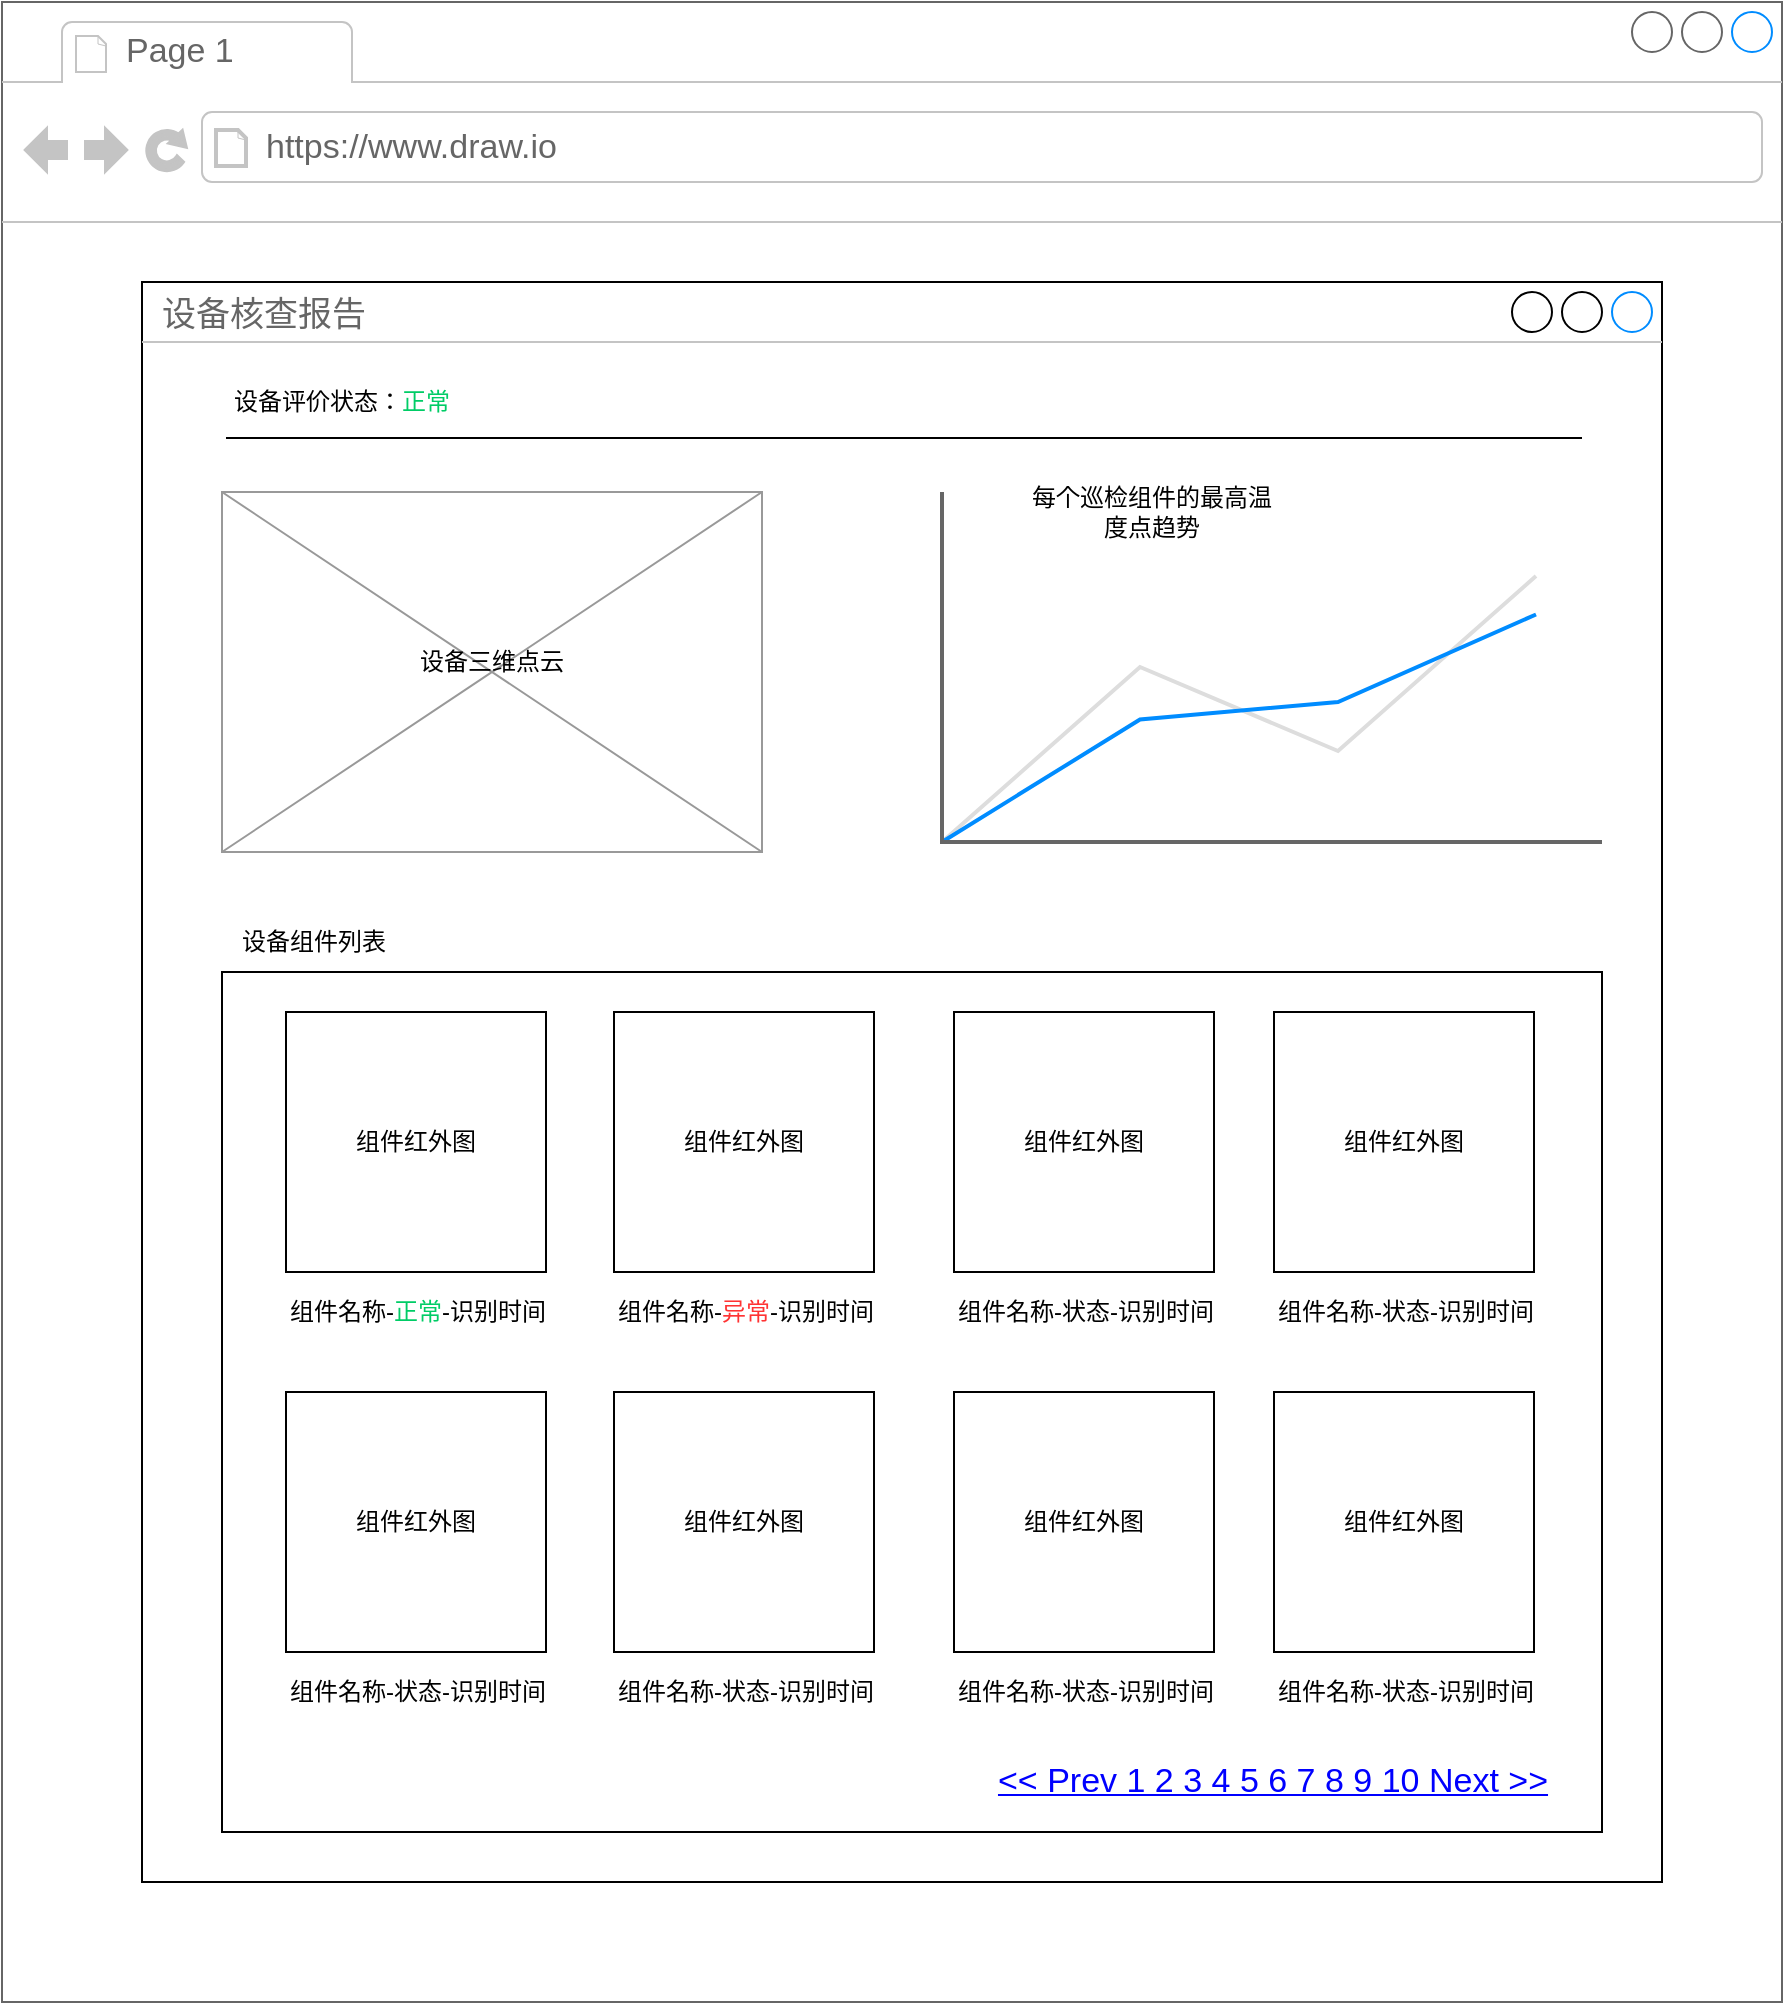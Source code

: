 <mxfile version="13.1.1" type="github">
  <diagram name="Page-1" id="03018318-947c-dd8e-b7a3-06fadd420f32">
    <mxGraphModel dx="1331" dy="726" grid="1" gridSize="10" guides="1" tooltips="1" connect="1" arrows="1" fold="1" page="1" pageScale="1" pageWidth="1100" pageHeight="850" background="#ffffff" math="0" shadow="0">
      <root>
        <mxCell id="0" />
        <mxCell id="1" parent="0" />
        <mxCell id="Vu82RvFn6foe88y3yQ2z-1" value="" style="strokeWidth=1;shadow=0;dashed=0;align=center;html=1;shape=mxgraph.mockup.containers.browserWindow;rSize=0;strokeColor=#666666;strokeColor2=#008cff;strokeColor3=#c4c4c4;mainText=,;recursiveResize=0;" vertex="1" parent="1">
          <mxGeometry x="48" y="180" width="890" height="1000" as="geometry" />
        </mxCell>
        <mxCell id="Vu82RvFn6foe88y3yQ2z-2" value="Page 1" style="strokeWidth=1;shadow=0;dashed=0;align=center;html=1;shape=mxgraph.mockup.containers.anchor;fontSize=17;fontColor=#666666;align=left;" vertex="1" parent="Vu82RvFn6foe88y3yQ2z-1">
          <mxGeometry x="60" y="12" width="110" height="26" as="geometry" />
        </mxCell>
        <mxCell id="Vu82RvFn6foe88y3yQ2z-3" value="https://www.draw.io" style="strokeWidth=1;shadow=0;dashed=0;align=center;html=1;shape=mxgraph.mockup.containers.anchor;rSize=0;fontSize=17;fontColor=#666666;align=left;" vertex="1" parent="Vu82RvFn6foe88y3yQ2z-1">
          <mxGeometry x="130" y="60" width="250" height="26" as="geometry" />
        </mxCell>
        <mxCell id="Vu82RvFn6foe88y3yQ2z-4" value="设备核查报告" style="strokeWidth=1;shadow=0;dashed=0;align=center;html=1;shape=mxgraph.mockup.containers.window;align=left;verticalAlign=top;spacingLeft=8;strokeColor2=#008cff;strokeColor3=#c4c4c4;fontColor=#666666;mainText=;fontSize=17;labelBackgroundColor=none;" vertex="1" parent="Vu82RvFn6foe88y3yQ2z-1">
          <mxGeometry x="70" y="140" width="760" height="800" as="geometry" />
        </mxCell>
        <mxCell id="Vu82RvFn6foe88y3yQ2z-8" value="" style="verticalLabelPosition=bottom;shadow=0;dashed=0;align=center;html=1;verticalAlign=top;strokeWidth=1;shape=mxgraph.mockup.graphics.lineChart;strokeColor=none;strokeColor2=#666666;strokeColor3=#008cff;strokeColor4=#dddddd;" vertex="1" parent="Vu82RvFn6foe88y3yQ2z-1">
          <mxGeometry x="470" y="245" width="330" height="175" as="geometry" />
        </mxCell>
        <mxCell id="Vu82RvFn6foe88y3yQ2z-9" value="" style="verticalLabelPosition=bottom;shadow=0;dashed=0;align=center;html=1;verticalAlign=top;strokeWidth=1;shape=mxgraph.mockup.graphics.simpleIcon;strokeColor=#999999;" vertex="1" parent="Vu82RvFn6foe88y3yQ2z-1">
          <mxGeometry x="110" y="245" width="270" height="180" as="geometry" />
        </mxCell>
        <mxCell id="Vu82RvFn6foe88y3yQ2z-10" value="设备三维点云" style="text;html=1;strokeColor=none;fillColor=none;align=center;verticalAlign=middle;whiteSpace=wrap;rounded=0;" vertex="1" parent="Vu82RvFn6foe88y3yQ2z-1">
          <mxGeometry x="190" y="320" width="110" height="20" as="geometry" />
        </mxCell>
        <mxCell id="Vu82RvFn6foe88y3yQ2z-11" value="每个巡检组件的最高温度点趋势" style="text;html=1;strokeColor=none;fillColor=none;align=center;verticalAlign=middle;whiteSpace=wrap;rounded=0;" vertex="1" parent="Vu82RvFn6foe88y3yQ2z-1">
          <mxGeometry x="510" y="245" width="130" height="20" as="geometry" />
        </mxCell>
        <mxCell id="Vu82RvFn6foe88y3yQ2z-12" value="" style="rounded=0;whiteSpace=wrap;html=1;" vertex="1" parent="Vu82RvFn6foe88y3yQ2z-1">
          <mxGeometry x="110" y="485" width="690" height="430" as="geometry" />
        </mxCell>
        <mxCell id="Vu82RvFn6foe88y3yQ2z-13" value="组件红外图" style="whiteSpace=wrap;html=1;aspect=fixed;" vertex="1" parent="Vu82RvFn6foe88y3yQ2z-1">
          <mxGeometry x="142" y="505" width="130" height="130" as="geometry" />
        </mxCell>
        <mxCell id="Vu82RvFn6foe88y3yQ2z-14" value="组件名称-&lt;font color=&quot;#00cc66&quot;&gt;正常&lt;/font&gt;-识别时间" style="text;html=1;strokeColor=none;fillColor=none;align=center;verticalAlign=middle;whiteSpace=wrap;rounded=0;" vertex="1" parent="Vu82RvFn6foe88y3yQ2z-1">
          <mxGeometry x="138" y="645" width="140" height="20" as="geometry" />
        </mxCell>
        <mxCell id="Vu82RvFn6foe88y3yQ2z-15" value="组件红外图" style="whiteSpace=wrap;html=1;aspect=fixed;" vertex="1" parent="Vu82RvFn6foe88y3yQ2z-1">
          <mxGeometry x="306" y="505" width="130" height="130" as="geometry" />
        </mxCell>
        <mxCell id="Vu82RvFn6foe88y3yQ2z-16" value="组件名称-&lt;font color=&quot;#ff3333&quot;&gt;异常&lt;/font&gt;-识别时间" style="text;html=1;strokeColor=none;fillColor=none;align=center;verticalAlign=middle;whiteSpace=wrap;rounded=0;" vertex="1" parent="Vu82RvFn6foe88y3yQ2z-1">
          <mxGeometry x="302" y="645" width="140" height="20" as="geometry" />
        </mxCell>
        <mxCell id="Vu82RvFn6foe88y3yQ2z-17" value="组件红外图" style="whiteSpace=wrap;html=1;aspect=fixed;" vertex="1" parent="Vu82RvFn6foe88y3yQ2z-1">
          <mxGeometry x="476" y="505" width="130" height="130" as="geometry" />
        </mxCell>
        <mxCell id="Vu82RvFn6foe88y3yQ2z-18" value="组件名称-状态-识别时间" style="text;html=1;strokeColor=none;fillColor=none;align=center;verticalAlign=middle;whiteSpace=wrap;rounded=0;" vertex="1" parent="Vu82RvFn6foe88y3yQ2z-1">
          <mxGeometry x="472" y="645" width="140" height="20" as="geometry" />
        </mxCell>
        <mxCell id="Vu82RvFn6foe88y3yQ2z-19" value="组件红外图" style="whiteSpace=wrap;html=1;aspect=fixed;" vertex="1" parent="Vu82RvFn6foe88y3yQ2z-1">
          <mxGeometry x="636" y="505" width="130" height="130" as="geometry" />
        </mxCell>
        <mxCell id="Vu82RvFn6foe88y3yQ2z-20" value="组件名称-状态-识别时间" style="text;html=1;strokeColor=none;fillColor=none;align=center;verticalAlign=middle;whiteSpace=wrap;rounded=0;" vertex="1" parent="Vu82RvFn6foe88y3yQ2z-1">
          <mxGeometry x="632" y="645" width="140" height="20" as="geometry" />
        </mxCell>
        <mxCell id="Vu82RvFn6foe88y3yQ2z-21" value="组件红外图" style="whiteSpace=wrap;html=1;aspect=fixed;" vertex="1" parent="Vu82RvFn6foe88y3yQ2z-1">
          <mxGeometry x="142" y="695" width="130" height="130" as="geometry" />
        </mxCell>
        <mxCell id="Vu82RvFn6foe88y3yQ2z-22" value="组件名称-状态-识别时间" style="text;html=1;strokeColor=none;fillColor=none;align=center;verticalAlign=middle;whiteSpace=wrap;rounded=0;" vertex="1" parent="Vu82RvFn6foe88y3yQ2z-1">
          <mxGeometry x="138" y="835" width="140" height="20" as="geometry" />
        </mxCell>
        <mxCell id="Vu82RvFn6foe88y3yQ2z-23" value="组件红外图" style="whiteSpace=wrap;html=1;aspect=fixed;" vertex="1" parent="Vu82RvFn6foe88y3yQ2z-1">
          <mxGeometry x="306" y="695" width="130" height="130" as="geometry" />
        </mxCell>
        <mxCell id="Vu82RvFn6foe88y3yQ2z-24" value="组件名称-状态-识别时间" style="text;html=1;strokeColor=none;fillColor=none;align=center;verticalAlign=middle;whiteSpace=wrap;rounded=0;" vertex="1" parent="Vu82RvFn6foe88y3yQ2z-1">
          <mxGeometry x="302" y="835" width="140" height="20" as="geometry" />
        </mxCell>
        <mxCell id="Vu82RvFn6foe88y3yQ2z-25" value="组件红外图" style="whiteSpace=wrap;html=1;aspect=fixed;" vertex="1" parent="Vu82RvFn6foe88y3yQ2z-1">
          <mxGeometry x="476" y="695" width="130" height="130" as="geometry" />
        </mxCell>
        <mxCell id="Vu82RvFn6foe88y3yQ2z-26" value="组件名称-状态-识别时间" style="text;html=1;strokeColor=none;fillColor=none;align=center;verticalAlign=middle;whiteSpace=wrap;rounded=0;" vertex="1" parent="Vu82RvFn6foe88y3yQ2z-1">
          <mxGeometry x="472" y="835" width="140" height="20" as="geometry" />
        </mxCell>
        <mxCell id="Vu82RvFn6foe88y3yQ2z-27" value="组件红外图" style="whiteSpace=wrap;html=1;aspect=fixed;" vertex="1" parent="Vu82RvFn6foe88y3yQ2z-1">
          <mxGeometry x="636" y="695" width="130" height="130" as="geometry" />
        </mxCell>
        <mxCell id="Vu82RvFn6foe88y3yQ2z-28" value="组件名称-状态-识别时间" style="text;html=1;strokeColor=none;fillColor=none;align=center;verticalAlign=middle;whiteSpace=wrap;rounded=0;" vertex="1" parent="Vu82RvFn6foe88y3yQ2z-1">
          <mxGeometry x="632" y="835" width="140" height="20" as="geometry" />
        </mxCell>
        <mxCell id="Vu82RvFn6foe88y3yQ2z-29" value="&lt;&lt; Prev 1 2 3 4 5 6 7 8 9 10 Next &gt;&gt;" style="strokeWidth=1;shadow=0;dashed=0;align=center;html=1;shape=mxgraph.mockup.navigation.pagination;linkText=;fontSize=17;fontColor=#0000ff;fontStyle=4;" vertex="1" parent="Vu82RvFn6foe88y3yQ2z-1">
          <mxGeometry x="495" y="875" width="280" height="30" as="geometry" />
        </mxCell>
        <mxCell id="Vu82RvFn6foe88y3yQ2z-30" value="设备评价状态：&lt;font color=&quot;#00cc66&quot;&gt;正常&lt;/font&gt;" style="text;html=1;strokeColor=none;fillColor=none;align=center;verticalAlign=middle;whiteSpace=wrap;rounded=0;" vertex="1" parent="Vu82RvFn6foe88y3yQ2z-1">
          <mxGeometry x="110" y="190" width="120" height="20" as="geometry" />
        </mxCell>
        <mxCell id="Vu82RvFn6foe88y3yQ2z-31" value="" style="line;strokeWidth=1;html=1;" vertex="1" parent="Vu82RvFn6foe88y3yQ2z-1">
          <mxGeometry x="112" y="213" width="678" height="10" as="geometry" />
        </mxCell>
        <mxCell id="Vu82RvFn6foe88y3yQ2z-32" value="设备组件列表" style="text;html=1;strokeColor=none;fillColor=none;align=center;verticalAlign=middle;whiteSpace=wrap;rounded=0;" vertex="1" parent="Vu82RvFn6foe88y3yQ2z-1">
          <mxGeometry x="112" y="460" width="88" height="20" as="geometry" />
        </mxCell>
      </root>
    </mxGraphModel>
  </diagram>
</mxfile>
